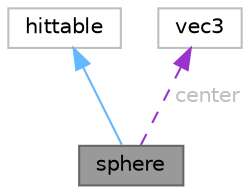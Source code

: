 digraph "sphere"
{
 // LATEX_PDF_SIZE
  bgcolor="transparent";
  edge [fontname=Helvetica,fontsize=10,labelfontname=Helvetica,labelfontsize=10];
  node [fontname=Helvetica,fontsize=10,shape=box,height=0.2,width=0.4];
  Node1 [id="Node000001",label="sphere",height=0.2,width=0.4,color="gray40", fillcolor="grey60", style="filled", fontcolor="black",tooltip=" "];
  Node2 -> Node1 [id="edge1_Node000001_Node000002",dir="back",color="steelblue1",style="solid",tooltip=" "];
  Node2 [id="Node000002",label="hittable",height=0.2,width=0.4,color="grey75", fillcolor="white", style="filled",URL="$classhittable.html",tooltip=" "];
  Node3 -> Node1 [id="edge2_Node000001_Node000003",dir="back",color="darkorchid3",style="dashed",tooltip=" ",label=" center",fontcolor="grey" ];
  Node3 [id="Node000003",label="vec3",height=0.2,width=0.4,color="grey75", fillcolor="white", style="filled",URL="$classvec3.html",tooltip=" "];
}
